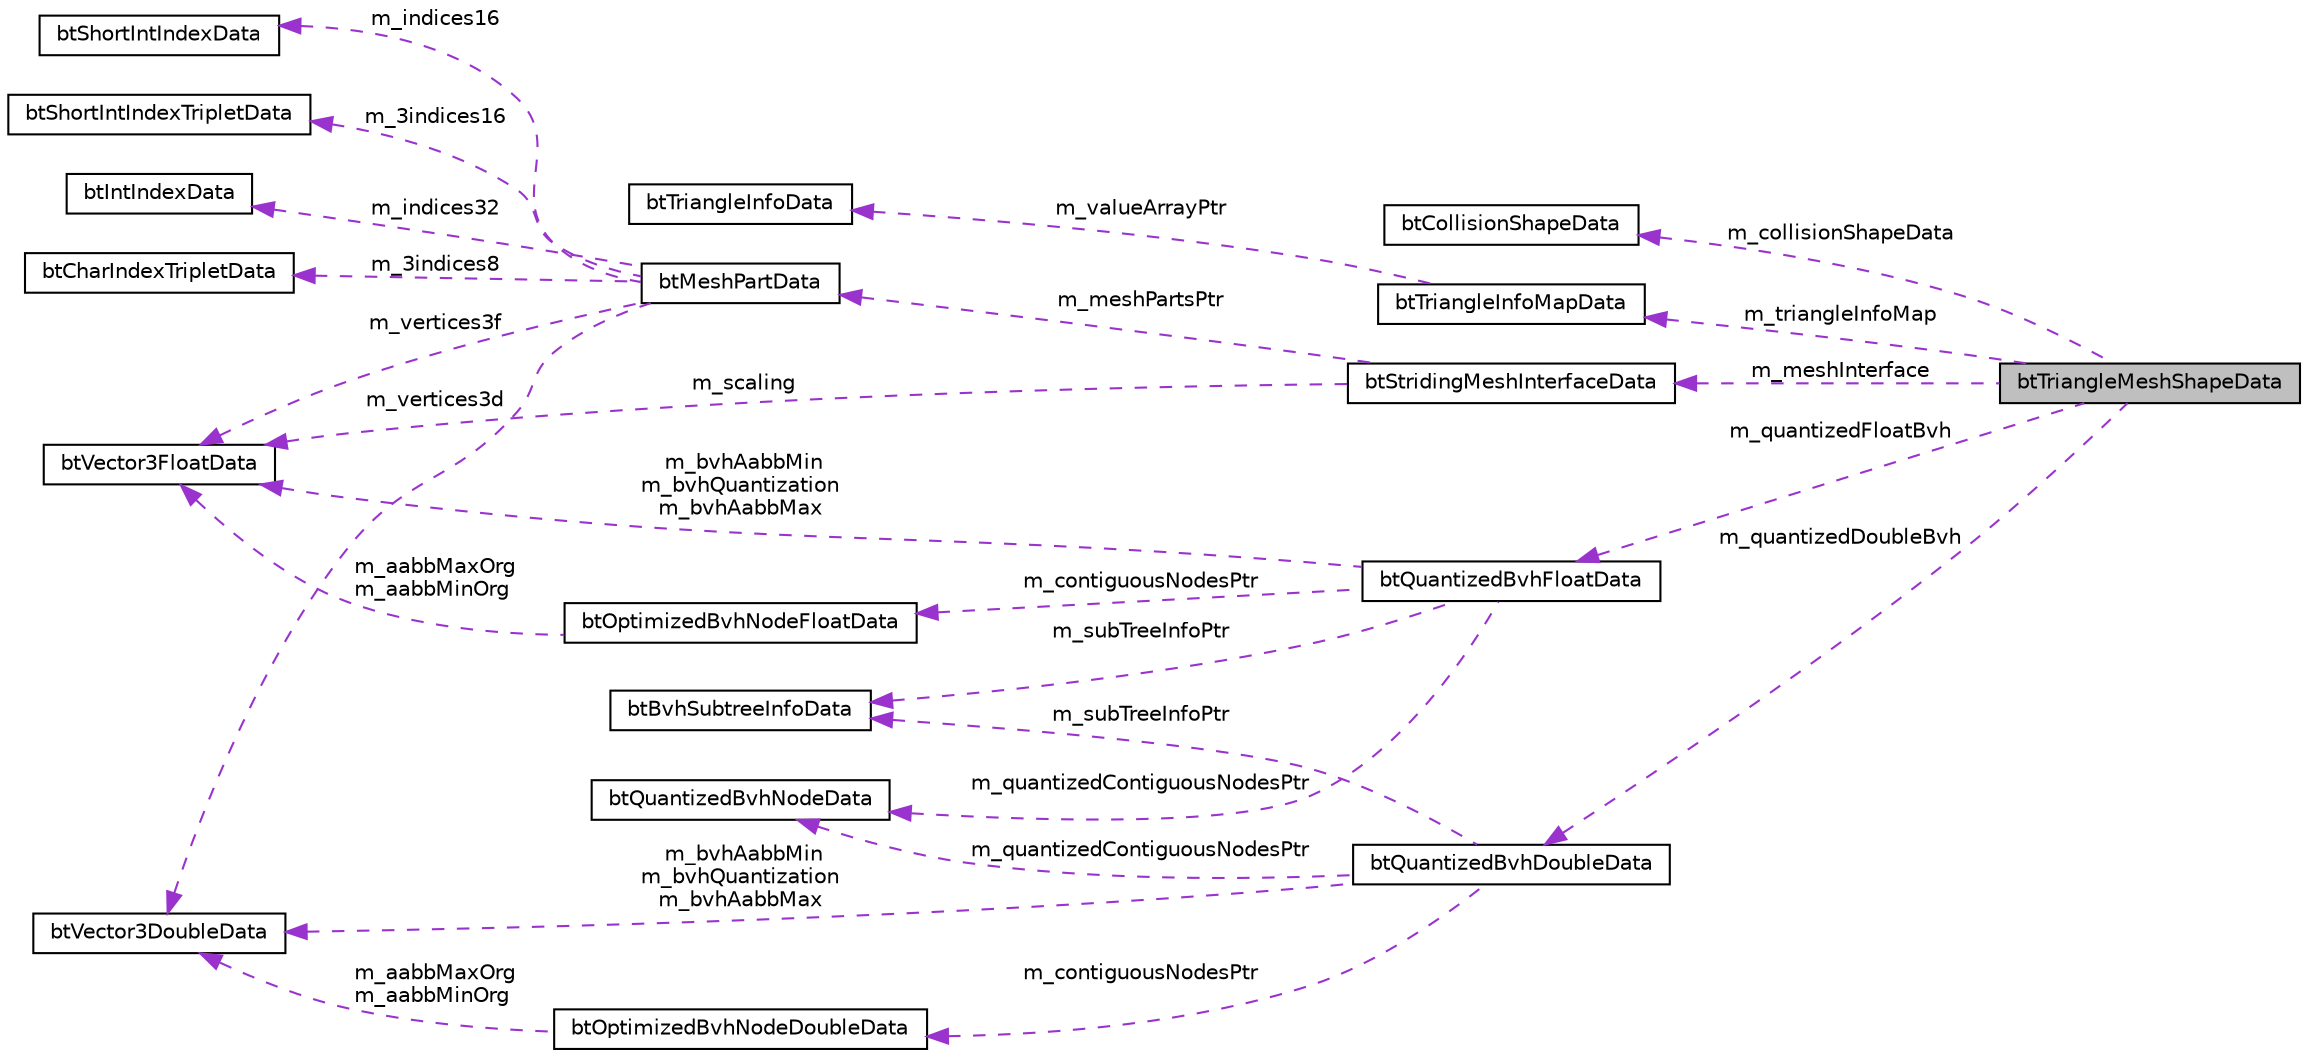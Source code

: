 digraph "btTriangleMeshShapeData"
{
  edge [fontname="Helvetica",fontsize="10",labelfontname="Helvetica",labelfontsize="10"];
  node [fontname="Helvetica",fontsize="10",shape=record];
  rankdir="LR";
  Node1 [label="btTriangleMeshShapeData",height=0.2,width=0.4,color="black", fillcolor="grey75", style="filled", fontcolor="black"];
  Node2 -> Node1 [dir="back",color="darkorchid3",fontsize="10",style="dashed",label=" m_collisionShapeData" ,fontname="Helvetica"];
  Node2 [label="btCollisionShapeData",height=0.2,width=0.4,color="black", fillcolor="white", style="filled",URL="$structbt_collision_shape_data.html",tooltip="do not change those serialization structures, it requires an updated sBulletDNAstr/sBulletDNAstr64 ..."];
  Node3 -> Node1 [dir="back",color="darkorchid3",fontsize="10",style="dashed",label=" m_triangleInfoMap" ,fontname="Helvetica"];
  Node3 [label="btTriangleInfoMapData",height=0.2,width=0.4,color="black", fillcolor="white", style="filled",URL="$structbt_triangle_info_map_data.html"];
  Node4 -> Node3 [dir="back",color="darkorchid3",fontsize="10",style="dashed",label=" m_valueArrayPtr" ,fontname="Helvetica"];
  Node4 [label="btTriangleInfoData",height=0.2,width=0.4,color="black", fillcolor="white", style="filled",URL="$structbt_triangle_info_data.html",tooltip="those fields have to be float and not btScalar for the serialization to work properly ..."];
  Node5 -> Node1 [dir="back",color="darkorchid3",fontsize="10",style="dashed",label=" m_meshInterface" ,fontname="Helvetica"];
  Node5 [label="btStridingMeshInterfaceData",height=0.2,width=0.4,color="black", fillcolor="white", style="filled",URL="$structbt_striding_mesh_interface_data.html",tooltip="do not change those serialization structures, it requires an updated sBulletDNAstr/sBulletDNAstr64 ..."];
  Node6 -> Node5 [dir="back",color="darkorchid3",fontsize="10",style="dashed",label=" m_scaling" ,fontname="Helvetica"];
  Node6 [label="btVector3FloatData",height=0.2,width=0.4,color="black", fillcolor="white", style="filled",URL="$structbt_vector3_float_data.html"];
  Node7 -> Node5 [dir="back",color="darkorchid3",fontsize="10",style="dashed",label=" m_meshPartsPtr" ,fontname="Helvetica"];
  Node7 [label="btMeshPartData",height=0.2,width=0.4,color="black", fillcolor="white", style="filled",URL="$structbt_mesh_part_data.html",tooltip="do not change those serialization structures, it requires an updated sBulletDNAstr/sBulletDNAstr64 ..."];
  Node6 -> Node7 [dir="back",color="darkorchid3",fontsize="10",style="dashed",label=" m_vertices3f" ,fontname="Helvetica"];
  Node8 -> Node7 [dir="back",color="darkorchid3",fontsize="10",style="dashed",label=" m_indices16" ,fontname="Helvetica"];
  Node8 [label="btShortIntIndexData",height=0.2,width=0.4,color="black", fillcolor="white", style="filled",URL="$structbt_short_int_index_data.html"];
  Node9 -> Node7 [dir="back",color="darkorchid3",fontsize="10",style="dashed",label=" m_3indices16" ,fontname="Helvetica"];
  Node9 [label="btShortIntIndexTripletData",height=0.2,width=0.4,color="black", fillcolor="white", style="filled",URL="$structbt_short_int_index_triplet_data.html"];
  Node10 -> Node7 [dir="back",color="darkorchid3",fontsize="10",style="dashed",label=" m_indices32" ,fontname="Helvetica"];
  Node10 [label="btIntIndexData",height=0.2,width=0.4,color="black", fillcolor="white", style="filled",URL="$structbt_int_index_data.html"];
  Node11 -> Node7 [dir="back",color="darkorchid3",fontsize="10",style="dashed",label=" m_3indices8" ,fontname="Helvetica"];
  Node11 [label="btCharIndexTripletData",height=0.2,width=0.4,color="black", fillcolor="white", style="filled",URL="$structbt_char_index_triplet_data.html"];
  Node12 -> Node7 [dir="back",color="darkorchid3",fontsize="10",style="dashed",label=" m_vertices3d" ,fontname="Helvetica"];
  Node12 [label="btVector3DoubleData",height=0.2,width=0.4,color="black", fillcolor="white", style="filled",URL="$structbt_vector3_double_data.html"];
  Node13 -> Node1 [dir="back",color="darkorchid3",fontsize="10",style="dashed",label=" m_quantizedDoubleBvh" ,fontname="Helvetica"];
  Node13 [label="btQuantizedBvhDoubleData",height=0.2,width=0.4,color="black", fillcolor="white", style="filled",URL="$structbt_quantized_bvh_double_data.html"];
  Node14 -> Node13 [dir="back",color="darkorchid3",fontsize="10",style="dashed",label=" m_quantizedContiguousNodesPtr" ,fontname="Helvetica"];
  Node14 [label="btQuantizedBvhNodeData",height=0.2,width=0.4,color="black", fillcolor="white", style="filled",URL="$structbt_quantized_bvh_node_data.html"];
  Node15 -> Node13 [dir="back",color="darkorchid3",fontsize="10",style="dashed",label=" m_subTreeInfoPtr" ,fontname="Helvetica"];
  Node15 [label="btBvhSubtreeInfoData",height=0.2,width=0.4,color="black", fillcolor="white", style="filled",URL="$structbt_bvh_subtree_info_data.html"];
  Node12 -> Node13 [dir="back",color="darkorchid3",fontsize="10",style="dashed",label=" m_bvhAabbMin\nm_bvhQuantization\nm_bvhAabbMax" ,fontname="Helvetica"];
  Node16 -> Node13 [dir="back",color="darkorchid3",fontsize="10",style="dashed",label=" m_contiguousNodesPtr" ,fontname="Helvetica"];
  Node16 [label="btOptimizedBvhNodeDoubleData",height=0.2,width=0.4,color="black", fillcolor="white", style="filled",URL="$structbt_optimized_bvh_node_double_data.html"];
  Node12 -> Node16 [dir="back",color="darkorchid3",fontsize="10",style="dashed",label=" m_aabbMaxOrg\nm_aabbMinOrg" ,fontname="Helvetica"];
  Node17 -> Node1 [dir="back",color="darkorchid3",fontsize="10",style="dashed",label=" m_quantizedFloatBvh" ,fontname="Helvetica"];
  Node17 [label="btQuantizedBvhFloatData",height=0.2,width=0.4,color="black", fillcolor="white", style="filled",URL="$structbt_quantized_bvh_float_data.html"];
  Node6 -> Node17 [dir="back",color="darkorchid3",fontsize="10",style="dashed",label=" m_bvhAabbMin\nm_bvhQuantization\nm_bvhAabbMax" ,fontname="Helvetica"];
  Node14 -> Node17 [dir="back",color="darkorchid3",fontsize="10",style="dashed",label=" m_quantizedContiguousNodesPtr" ,fontname="Helvetica"];
  Node15 -> Node17 [dir="back",color="darkorchid3",fontsize="10",style="dashed",label=" m_subTreeInfoPtr" ,fontname="Helvetica"];
  Node18 -> Node17 [dir="back",color="darkorchid3",fontsize="10",style="dashed",label=" m_contiguousNodesPtr" ,fontname="Helvetica"];
  Node18 [label="btOptimizedBvhNodeFloatData",height=0.2,width=0.4,color="black", fillcolor="white", style="filled",URL="$structbt_optimized_bvh_node_float_data.html"];
  Node6 -> Node18 [dir="back",color="darkorchid3",fontsize="10",style="dashed",label=" m_aabbMaxOrg\nm_aabbMinOrg" ,fontname="Helvetica"];
}
